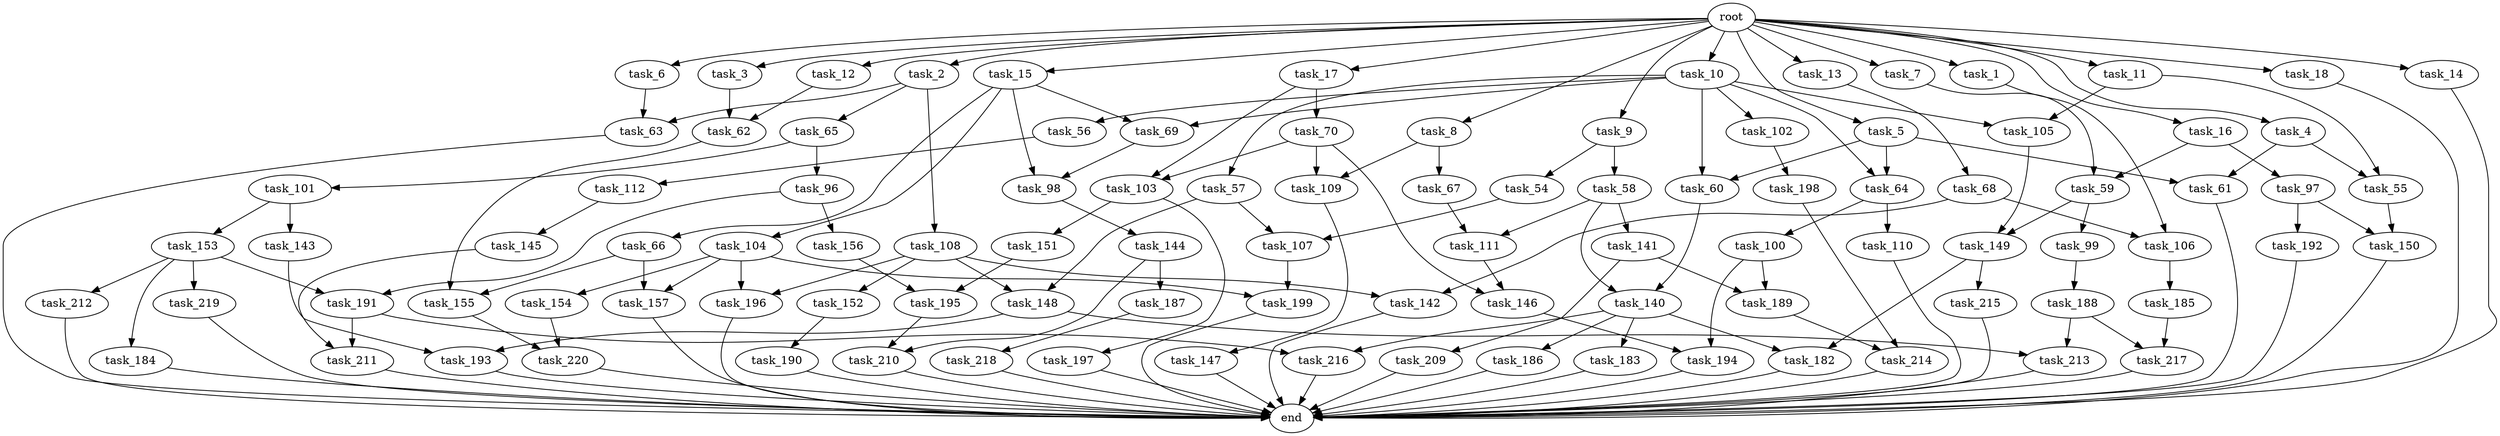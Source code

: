 digraph G {
  task_105 [size="1408749273088.000000"];
  task_140 [size="386547056640.000000"];
  task_15 [size="1024.000000"];
  task_55 [size="1099511627776.000000"];
  task_102 [size="858993459200.000000"];
  task_63 [size="635655159808.000000"];
  task_184 [size="137438953472.000000"];
  task_143 [size="137438953472.000000"];
  task_153 [size="137438953472.000000"];
  task_191 [size="214748364800.000000"];
  task_7 [size="1024.000000"];
  task_104 [size="34359738368.000000"];
  task_220 [size="1073741824000.000000"];
  task_183 [size="137438953472.000000"];
  task_214 [size="627065225216.000000"];
  task_154 [size="695784701952.000000"];
  task_106 [size="352187318272.000000"];
  task_155 [size="910533066752.000000"];
  task_98 [size="455266533376.000000"];
  task_9 [size="1024.000000"];
  task_56 [size="858993459200.000000"];
  task_196 [size="1391569403904.000000"];
  task_216 [size="214748364800.000000"];
  task_112 [size="309237645312.000000"];
  task_147 [size="77309411328.000000"];
  task_185 [size="77309411328.000000"];
  task_59 [size="1717986918400.000000"];
  task_142 [size="833223655424.000000"];
  task_217 [size="352187318272.000000"];
  task_64 [size="1717986918400.000000"];
  task_198 [size="858993459200.000000"];
  task_65 [size="214748364800.000000"];
  task_150 [size="214748364800.000000"];
  task_18 [size="1024.000000"];
  task_188 [size="309237645312.000000"];
  task_212 [size="137438953472.000000"];
  task_68 [size="420906795008.000000"];
  task_58 [size="137438953472.000000"];
  task_190 [size="34359738368.000000"];
  task_54 [size="137438953472.000000"];
  task_61 [size="1408749273088.000000"];
  task_109 [size="1116691496960.000000"];
  task_11 [size="1024.000000"];
  task_145 [size="214748364800.000000"];
  task_1 [size="1024.000000"];
  task_157 [size="910533066752.000000"];
  task_156 [size="77309411328.000000"];
  task_210 [size="171798691840.000000"];
  task_209 [size="695784701952.000000"];
  task_189 [size="1245540515840.000000"];
  task_186 [size="137438953472.000000"];
  task_96 [size="549755813888.000000"];
  task_69 [size="893353197568.000000"];
  task_99 [size="858993459200.000000"];
  task_146 [size="1005022347264.000000"];
  task_194 [size="627065225216.000000"];
  task_62 [size="970662608896.000000"];
  task_66 [size="34359738368.000000"];
  task_213 [size="249108103168.000000"];
  task_195 [size="1554778161152.000000"];
  end [size="0.000000"];
  task_144 [size="34359738368.000000"];
  task_192 [size="77309411328.000000"];
  task_4 [size="1024.000000"];
  task_60 [size="1717986918400.000000"];
  task_10 [size="1024.000000"];
  task_193 [size="249108103168.000000"];
  task_8 [size="1024.000000"];
  task_100 [size="858993459200.000000"];
  task_70 [size="309237645312.000000"];
  task_67 [size="420906795008.000000"];
  task_14 [size="1024.000000"];
  task_12 [size="1024.000000"];
  task_13 [size="1024.000000"];
  task_187 [size="137438953472.000000"];
  task_108 [size="214748364800.000000"];
  task_3 [size="1024.000000"];
  task_5 [size="1024.000000"];
  task_103 [size="1005022347264.000000"];
  task_6 [size="1024.000000"];
  task_219 [size="137438953472.000000"];
  task_97 [size="858993459200.000000"];
  task_2 [size="1024.000000"];
  task_141 [size="77309411328.000000"];
  task_197 [size="214748364800.000000"];
  task_57 [size="858993459200.000000"];
  task_107 [size="214748364800.000000"];
  task_182 [size="446676598784.000000"];
  task_211 [size="498216206336.000000"];
  task_149 [size="1408749273088.000000"];
  task_17 [size="1024.000000"];
  root [size="0.000000"];
  task_148 [size="773094113280.000000"];
  task_101 [size="549755813888.000000"];
  task_16 [size="1024.000000"];
  task_199 [size="773094113280.000000"];
  task_152 [size="695784701952.000000"];
  task_218 [size="34359738368.000000"];
  task_215 [size="309237645312.000000"];
  task_110 [size="858993459200.000000"];
  task_111 [size="627065225216.000000"];
  task_151 [size="214748364800.000000"];

  task_105 -> task_149 [size="536870912.000000"];
  task_140 -> task_183 [size="134217728.000000"];
  task_140 -> task_182 [size="134217728.000000"];
  task_140 -> task_216 [size="134217728.000000"];
  task_140 -> task_186 [size="134217728.000000"];
  task_15 -> task_66 [size="33554432.000000"];
  task_15 -> task_69 [size="33554432.000000"];
  task_15 -> task_98 [size="33554432.000000"];
  task_15 -> task_104 [size="33554432.000000"];
  task_55 -> task_150 [size="134217728.000000"];
  task_102 -> task_198 [size="838860800.000000"];
  task_63 -> end [size="1.000000"];
  task_184 -> end [size="1.000000"];
  task_143 -> task_193 [size="209715200.000000"];
  task_153 -> task_212 [size="134217728.000000"];
  task_153 -> task_184 [size="134217728.000000"];
  task_153 -> task_191 [size="134217728.000000"];
  task_153 -> task_219 [size="134217728.000000"];
  task_191 -> task_216 [size="75497472.000000"];
  task_191 -> task_211 [size="75497472.000000"];
  task_7 -> task_59 [size="838860800.000000"];
  task_104 -> task_154 [size="679477248.000000"];
  task_104 -> task_196 [size="679477248.000000"];
  task_104 -> task_157 [size="679477248.000000"];
  task_104 -> task_199 [size="679477248.000000"];
  task_220 -> end [size="1.000000"];
  task_183 -> end [size="1.000000"];
  task_214 -> end [size="1.000000"];
  task_154 -> task_220 [size="209715200.000000"];
  task_106 -> task_185 [size="75497472.000000"];
  task_155 -> task_220 [size="838860800.000000"];
  task_98 -> task_144 [size="33554432.000000"];
  task_9 -> task_58 [size="134217728.000000"];
  task_9 -> task_54 [size="134217728.000000"];
  task_56 -> task_112 [size="301989888.000000"];
  task_196 -> end [size="1.000000"];
  task_216 -> end [size="1.000000"];
  task_112 -> task_145 [size="209715200.000000"];
  task_147 -> end [size="1.000000"];
  task_185 -> task_217 [size="134217728.000000"];
  task_59 -> task_149 [size="838860800.000000"];
  task_59 -> task_99 [size="838860800.000000"];
  task_142 -> end [size="1.000000"];
  task_217 -> end [size="1.000000"];
  task_64 -> task_110 [size="838860800.000000"];
  task_64 -> task_100 [size="838860800.000000"];
  task_198 -> task_214 [size="75497472.000000"];
  task_65 -> task_101 [size="536870912.000000"];
  task_65 -> task_96 [size="536870912.000000"];
  task_150 -> end [size="1.000000"];
  task_18 -> end [size="1.000000"];
  task_188 -> task_213 [size="209715200.000000"];
  task_188 -> task_217 [size="209715200.000000"];
  task_212 -> end [size="1.000000"];
  task_68 -> task_106 [size="134217728.000000"];
  task_68 -> task_142 [size="134217728.000000"];
  task_58 -> task_140 [size="75497472.000000"];
  task_58 -> task_111 [size="75497472.000000"];
  task_58 -> task_141 [size="75497472.000000"];
  task_190 -> end [size="1.000000"];
  task_54 -> task_107 [size="134217728.000000"];
  task_61 -> end [size="1.000000"];
  task_109 -> task_147 [size="75497472.000000"];
  task_11 -> task_55 [size="536870912.000000"];
  task_11 -> task_105 [size="536870912.000000"];
  task_145 -> task_211 [size="411041792.000000"];
  task_1 -> task_106 [size="209715200.000000"];
  task_157 -> end [size="1.000000"];
  task_156 -> task_195 [size="679477248.000000"];
  task_210 -> end [size="1.000000"];
  task_209 -> end [size="1.000000"];
  task_189 -> task_214 [size="536870912.000000"];
  task_186 -> end [size="1.000000"];
  task_96 -> task_156 [size="75497472.000000"];
  task_96 -> task_191 [size="75497472.000000"];
  task_69 -> task_98 [size="411041792.000000"];
  task_99 -> task_188 [size="301989888.000000"];
  task_146 -> task_194 [size="75497472.000000"];
  task_194 -> end [size="1.000000"];
  task_62 -> task_155 [size="679477248.000000"];
  task_66 -> task_155 [size="209715200.000000"];
  task_66 -> task_157 [size="209715200.000000"];
  task_213 -> end [size="1.000000"];
  task_195 -> task_210 [size="33554432.000000"];
  task_144 -> task_210 [size="134217728.000000"];
  task_144 -> task_187 [size="134217728.000000"];
  task_192 -> end [size="1.000000"];
  task_4 -> task_55 [size="536870912.000000"];
  task_4 -> task_61 [size="536870912.000000"];
  task_60 -> task_140 [size="301989888.000000"];
  task_10 -> task_105 [size="838860800.000000"];
  task_10 -> task_56 [size="838860800.000000"];
  task_10 -> task_60 [size="838860800.000000"];
  task_10 -> task_57 [size="838860800.000000"];
  task_10 -> task_64 [size="838860800.000000"];
  task_10 -> task_102 [size="838860800.000000"];
  task_10 -> task_69 [size="838860800.000000"];
  task_193 -> end [size="1.000000"];
  task_8 -> task_109 [size="411041792.000000"];
  task_8 -> task_67 [size="411041792.000000"];
  task_100 -> task_189 [size="536870912.000000"];
  task_100 -> task_194 [size="536870912.000000"];
  task_70 -> task_109 [size="679477248.000000"];
  task_70 -> task_146 [size="679477248.000000"];
  task_70 -> task_103 [size="679477248.000000"];
  task_67 -> task_111 [size="536870912.000000"];
  task_14 -> end [size="1.000000"];
  task_12 -> task_62 [size="411041792.000000"];
  task_13 -> task_68 [size="411041792.000000"];
  task_187 -> task_218 [size="33554432.000000"];
  task_108 -> task_196 [size="679477248.000000"];
  task_108 -> task_148 [size="679477248.000000"];
  task_108 -> task_152 [size="679477248.000000"];
  task_108 -> task_142 [size="679477248.000000"];
  task_3 -> task_62 [size="536870912.000000"];
  task_5 -> task_60 [size="838860800.000000"];
  task_5 -> task_61 [size="838860800.000000"];
  task_5 -> task_64 [size="838860800.000000"];
  task_103 -> task_197 [size="209715200.000000"];
  task_103 -> task_151 [size="209715200.000000"];
  task_6 -> task_63 [size="411041792.000000"];
  task_219 -> end [size="1.000000"];
  task_97 -> task_150 [size="75497472.000000"];
  task_97 -> task_192 [size="75497472.000000"];
  task_2 -> task_63 [size="209715200.000000"];
  task_2 -> task_65 [size="209715200.000000"];
  task_2 -> task_108 [size="209715200.000000"];
  task_141 -> task_189 [size="679477248.000000"];
  task_141 -> task_209 [size="679477248.000000"];
  task_197 -> end [size="1.000000"];
  task_57 -> task_107 [size="75497472.000000"];
  task_57 -> task_148 [size="75497472.000000"];
  task_107 -> task_199 [size="75497472.000000"];
  task_182 -> end [size="1.000000"];
  task_211 -> end [size="1.000000"];
  task_149 -> task_215 [size="301989888.000000"];
  task_149 -> task_182 [size="301989888.000000"];
  task_17 -> task_103 [size="301989888.000000"];
  task_17 -> task_70 [size="301989888.000000"];
  root -> task_13 [size="1.000000"];
  root -> task_17 [size="1.000000"];
  root -> task_3 [size="1.000000"];
  root -> task_4 [size="1.000000"];
  root -> task_11 [size="1.000000"];
  root -> task_15 [size="1.000000"];
  root -> task_10 [size="1.000000"];
  root -> task_6 [size="1.000000"];
  root -> task_9 [size="1.000000"];
  root -> task_16 [size="1.000000"];
  root -> task_8 [size="1.000000"];
  root -> task_18 [size="1.000000"];
  root -> task_1 [size="1.000000"];
  root -> task_5 [size="1.000000"];
  root -> task_7 [size="1.000000"];
  root -> task_2 [size="1.000000"];
  root -> task_14 [size="1.000000"];
  root -> task_12 [size="1.000000"];
  task_148 -> task_193 [size="33554432.000000"];
  task_148 -> task_213 [size="33554432.000000"];
  task_101 -> task_153 [size="134217728.000000"];
  task_101 -> task_143 [size="134217728.000000"];
  task_16 -> task_97 [size="838860800.000000"];
  task_16 -> task_59 [size="838860800.000000"];
  task_199 -> end [size="1.000000"];
  task_152 -> task_190 [size="33554432.000000"];
  task_218 -> end [size="1.000000"];
  task_215 -> end [size="1.000000"];
  task_110 -> end [size="1.000000"];
  task_111 -> task_146 [size="301989888.000000"];
  task_151 -> task_195 [size="838860800.000000"];
}
